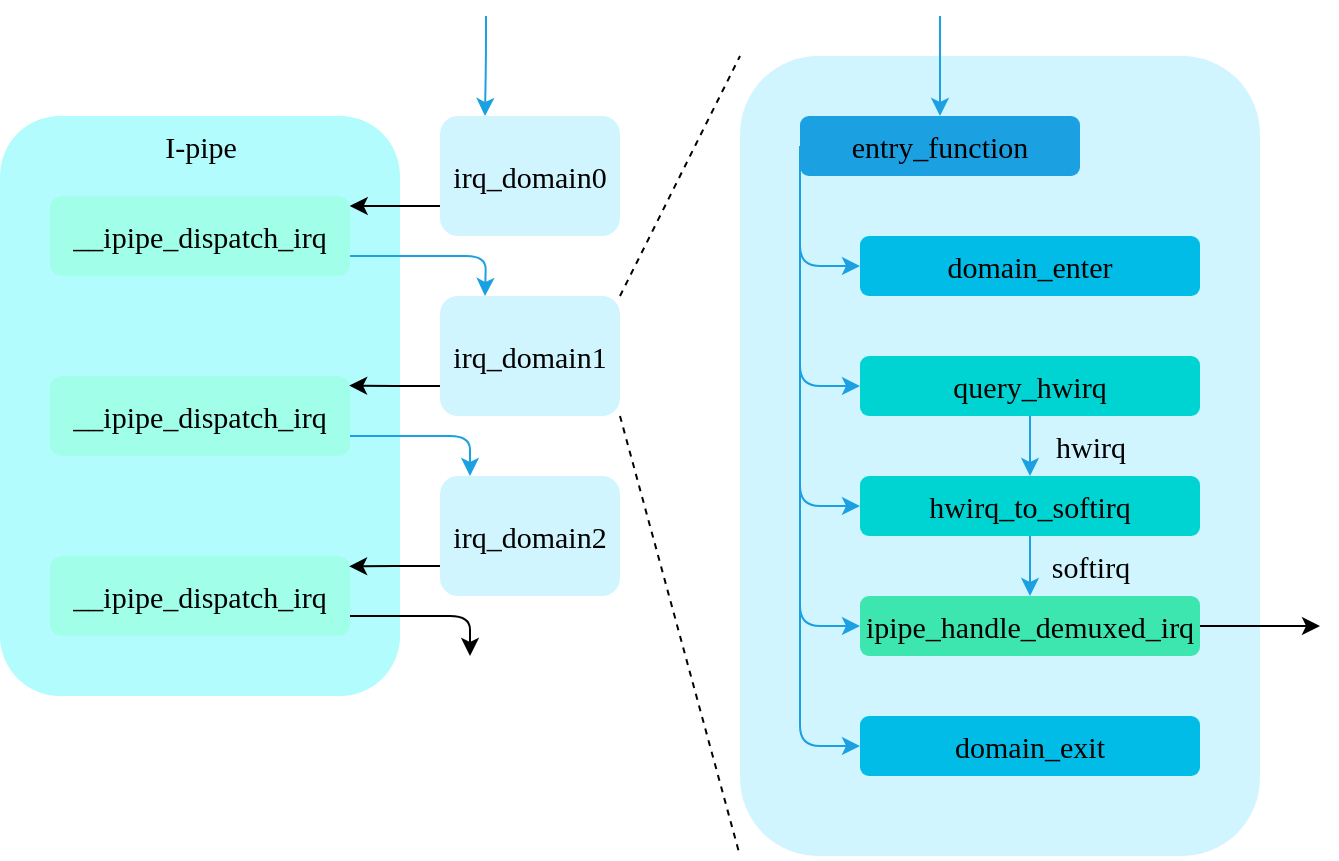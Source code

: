 <mxfile scale="1" border="0" disableSvgWarning="true" version="20.8.16" type="device"><diagram id="vnx4QcKmEqomslrF8-B6" name="Page-1"><mxGraphModel dx="668" dy="637" grid="1" gridSize="10" guides="1" tooltips="1" connect="1" arrows="1" fold="1" page="1" pageScale="1" pageWidth="827" pageHeight="1169" math="0" shadow="0"><root><mxCell id="0"/><mxCell id="1" parent="0"/><mxCell id="50" value="irq_domain0" style="rounded=1;whiteSpace=wrap;html=1;strokeColor=none;fontFamily=Times New Roman;fontSize=15;fillColor=#D0F5FF;" parent="1" vertex="1"><mxGeometry x="240" y="80" width="90" height="60" as="geometry"/></mxCell><mxCell id="51" value="irq_domain1" style="rounded=1;whiteSpace=wrap;html=1;strokeColor=none;fontFamily=Times New Roman;fontSize=15;fillColor=#D0F5FF;" parent="1" vertex="1"><mxGeometry x="240" y="170" width="90" height="60" as="geometry"/></mxCell><mxCell id="53" value="irq_domain2" style="rounded=1;whiteSpace=wrap;html=1;strokeColor=none;fontFamily=Times New Roman;fontSize=15;fillColor=#D0F5FF;" parent="1" vertex="1"><mxGeometry x="240" y="260" width="90" height="60" as="geometry"/></mxCell><mxCell id="55" value="" style="endArrow=none;dashed=1;html=1;strokeColor=#000000;fontFamily=Times New Roman;fontSize=15;entryX=0;entryY=0;entryDx=0;entryDy=0;exitX=1;exitY=0;exitDx=0;exitDy=0;" parent="1" source="51" target="44" edge="1"><mxGeometry width="50" height="50" relative="1" as="geometry"><mxPoint x="300" y="170" as="sourcePoint"/><mxPoint x="380" y="80" as="targetPoint"/></mxGeometry></mxCell><mxCell id="56" value="" style="endArrow=none;dashed=1;html=1;strokeColor=#000000;fontFamily=Times New Roman;fontSize=15;exitX=1;exitY=1;exitDx=0;exitDy=0;entryX=0;entryY=1;entryDx=0;entryDy=0;" parent="1" source="51" target="44" edge="1"><mxGeometry width="50" height="50" relative="1" as="geometry"><mxPoint x="230" y="470" as="sourcePoint"/><mxPoint x="380" y="460" as="targetPoint"/></mxGeometry></mxCell><mxCell id="60" style="edgeStyle=none;html=1;entryX=0.25;entryY=0;entryDx=0;entryDy=0;strokeColor=#1BA1E2;fontFamily=Times New Roman;fontSize=15;" parent="1" target="50" edge="1"><mxGeometry relative="1" as="geometry"><mxPoint x="263" y="30" as="sourcePoint"/><mxPoint x="160" y="75" as="targetPoint"/><Array as="points"><mxPoint x="263" y="50"/></Array></mxGeometry></mxCell><mxCell id="44" value="" style="rounded=1;whiteSpace=wrap;html=1;fontFamily=Times New Roman;fontSize=15;fillColor=#D0F5FF;strokeColor=none;" parent="1" vertex="1"><mxGeometry x="390" y="50" width="260" height="400" as="geometry"/></mxCell><mxCell id="_Ovb52pz9K4JdSFL8Mby-85" style="edgeStyle=orthogonalEdgeStyle;rounded=1;orthogonalLoop=1;jettySize=auto;html=1;exitX=0;exitY=0.5;exitDx=0;exitDy=0;entryX=0;entryY=0.5;entryDx=0;entryDy=0;strokeColor=#1BA1E2;fontFamily=Times New Roman;fontSize=15;" parent="1" source="2" target="_Ovb52pz9K4JdSFL8Mby-80" edge="1"><mxGeometry relative="1" as="geometry"><Array as="points"><mxPoint x="420" y="275"/></Array></mxGeometry></mxCell><mxCell id="2" value="entry_function" style="rounded=1;whiteSpace=wrap;html=1;fontFamily=Times New Roman;fontSize=15;strokeColor=none;fillColor=#1BA1E2;" parent="1" vertex="1"><mxGeometry x="420" y="80" width="140" height="30" as="geometry"/></mxCell><mxCell id="4" value="" style="endArrow=classic;html=1;fontFamily=Times New Roman;fontSize=15;entryX=0.5;entryY=0;entryDx=0;entryDy=0;strokeColor=#1BA1E2;" parent="1" target="2" edge="1"><mxGeometry width="50" height="50" relative="1" as="geometry"><mxPoint x="490" y="30" as="sourcePoint"/><mxPoint x="350" y="60" as="targetPoint"/></mxGeometry></mxCell><mxCell id="6" value="domain_enter" style="rounded=1;whiteSpace=wrap;html=1;fontFamily=Times New Roman;fontSize=15;strokeColor=none;fillColor=#00BCE6;" parent="1" vertex="1"><mxGeometry x="450" y="140" width="170" height="30" as="geometry"/></mxCell><mxCell id="7" value="domain_exit" style="rounded=1;whiteSpace=wrap;html=1;fontFamily=Times New Roman;fontSize=15;strokeColor=none;fillColor=#00BCE6;" parent="1" vertex="1"><mxGeometry x="450" y="380" width="170" height="30" as="geometry"/></mxCell><mxCell id="_Ovb52pz9K4JdSFL8Mby-82" style="edgeStyle=orthogonalEdgeStyle;rounded=0;orthogonalLoop=1;jettySize=auto;html=1;exitX=0.5;exitY=1;exitDx=0;exitDy=0;entryX=0.5;entryY=0;entryDx=0;entryDy=0;strokeColor=#1BA1E2;fontFamily=Times New Roman;fontSize=15;" parent="1" source="8" target="_Ovb52pz9K4JdSFL8Mby-80" edge="1"><mxGeometry relative="1" as="geometry"/></mxCell><mxCell id="8" value="query_hwirq" style="rounded=1;whiteSpace=wrap;html=1;fontFamily=Times New Roman;fontSize=15;fillColor=#00D4D3;strokeColor=none;" parent="1" vertex="1"><mxGeometry x="450" y="200" width="170" height="30" as="geometry"/></mxCell><mxCell id="9" value="" style="endArrow=classic;html=1;fontFamily=Times New Roman;fontSize=15;exitX=0;exitY=0.5;exitDx=0;exitDy=0;entryX=0;entryY=0.5;entryDx=0;entryDy=0;strokeColor=#1BA1E2;" parent="1" source="2" target="6" edge="1"><mxGeometry width="50" height="50" relative="1" as="geometry"><mxPoint x="390" y="180" as="sourcePoint"/><mxPoint x="440" y="130" as="targetPoint"/><Array as="points"><mxPoint x="420" y="155"/></Array></mxGeometry></mxCell><mxCell id="10" value="" style="endArrow=classic;html=1;fontFamily=Times New Roman;fontSize=15;exitX=0;exitY=0.5;exitDx=0;exitDy=0;entryX=0;entryY=0.5;entryDx=0;entryDy=0;strokeColor=#1BA1E2;" parent="1" source="2" target="8" edge="1"><mxGeometry width="50" height="50" relative="1" as="geometry"><mxPoint x="350" y="270" as="sourcePoint"/><mxPoint x="400" y="220" as="targetPoint"/><Array as="points"><mxPoint x="420" y="215"/></Array></mxGeometry></mxCell><mxCell id="_Ovb52pz9K4JdSFL8Mby-69" style="edgeStyle=orthogonalEdgeStyle;rounded=0;orthogonalLoop=1;jettySize=auto;html=1;exitX=1;exitY=0.5;exitDx=0;exitDy=0;strokeColor=#000000;" parent="1" source="13" edge="1"><mxGeometry relative="1" as="geometry"><mxPoint x="680" y="335" as="targetPoint"/></mxGeometry></mxCell><mxCell id="13" value="ipipe_handle_demuxed_irq" style="rounded=1;whiteSpace=wrap;html=1;fontFamily=Times New Roman;fontSize=15;fillColor=#3EE6AF;strokeColor=none;" parent="1" vertex="1"><mxGeometry x="450" y="320" width="170" height="30" as="geometry"/></mxCell><mxCell id="16" value="" style="endArrow=classic;html=1;fontFamily=Times New Roman;fontSize=15;exitX=0;exitY=0.5;exitDx=0;exitDy=0;entryX=0;entryY=0.5;entryDx=0;entryDy=0;strokeColor=#1BA1E2;" parent="1" source="2" target="13" edge="1"><mxGeometry width="50" height="50" relative="1" as="geometry"><mxPoint x="360" y="320" as="sourcePoint"/><mxPoint x="410" y="270" as="targetPoint"/><Array as="points"><mxPoint x="420" y="335"/></Array></mxGeometry></mxCell><mxCell id="42" value="" style="endArrow=classic;html=1;fontFamily=Times New Roman;fontSize=15;exitX=0;exitY=0.5;exitDx=0;exitDy=0;entryX=0;entryY=0.5;entryDx=0;entryDy=0;strokeColor=#1BA1E2;" parent="1" source="2" target="7" edge="1"><mxGeometry width="50" height="50" relative="1" as="geometry"><mxPoint x="360" y="210" as="sourcePoint"/><mxPoint x="410" y="160" as="targetPoint"/><Array as="points"><mxPoint x="420" y="395"/></Array></mxGeometry></mxCell><mxCell id="_Ovb52pz9K4JdSFL8Mby-63" value="" style="rounded=1;whiteSpace=wrap;html=1;strokeColor=none;fontFamily=Times New Roman;fontSize=15;fillColor=#B2FCFD;" parent="1" vertex="1"><mxGeometry x="20" y="80" width="200" height="290" as="geometry"/></mxCell><mxCell id="_Ovb52pz9K4JdSFL8Mby-66" style="edgeStyle=none;html=1;entryX=0.25;entryY=0;entryDx=0;entryDy=0;strokeColor=#1BA1E2;fontFamily=Times New Roman;fontSize=15;exitX=1;exitY=0.75;exitDx=0;exitDy=0;" parent="1" source="_Ovb52pz9K4JdSFL8Mby-74" target="51" edge="1"><mxGeometry relative="1" as="geometry"><mxPoint x="260" y="120" as="sourcePoint"/><mxPoint x="260" y="170" as="targetPoint"/><Array as="points"><mxPoint x="263" y="150"/></Array></mxGeometry></mxCell><mxCell id="_Ovb52pz9K4JdSFL8Mby-70" style="edgeStyle=none;html=1;entryX=0.25;entryY=0;entryDx=0;entryDy=0;strokeColor=#1BA1E2;fontFamily=Times New Roman;fontSize=15;exitX=1;exitY=0.75;exitDx=0;exitDy=0;" parent="1" source="_Ovb52pz9K4JdSFL8Mby-75" edge="1"><mxGeometry relative="1" as="geometry"><mxPoint x="220" y="240.08" as="sourcePoint"/><mxPoint x="255" y="260" as="targetPoint"/><Array as="points"><mxPoint x="255" y="240"/></Array></mxGeometry></mxCell><mxCell id="_Ovb52pz9K4JdSFL8Mby-74" value="__ipipe_dispatch_irq" style="rounded=1;whiteSpace=wrap;html=1;fontFamily=Times New Roman;fontSize=15;fillColor=#A1FFE9;strokeColor=none;" parent="1" vertex="1"><mxGeometry x="45" y="120" width="150" height="40" as="geometry"/></mxCell><mxCell id="_Ovb52pz9K4JdSFL8Mby-65" style="edgeStyle=orthogonalEdgeStyle;rounded=0;orthogonalLoop=1;jettySize=auto;html=1;exitX=0;exitY=0.75;exitDx=0;exitDy=0;entryX=0.999;entryY=0.125;entryDx=0;entryDy=0;entryPerimeter=0;" parent="1" source="50" target="_Ovb52pz9K4JdSFL8Mby-74" edge="1"><mxGeometry relative="1" as="geometry"/></mxCell><mxCell id="_Ovb52pz9K4JdSFL8Mby-75" value="__ipipe_dispatch_irq" style="rounded=1;whiteSpace=wrap;html=1;fontFamily=Times New Roman;fontSize=15;fillColor=#A1FFE9;strokeColor=none;" parent="1" vertex="1"><mxGeometry x="45" y="210" width="150" height="40" as="geometry"/></mxCell><mxCell id="_Ovb52pz9K4JdSFL8Mby-68" style="edgeStyle=orthogonalEdgeStyle;rounded=0;orthogonalLoop=1;jettySize=auto;html=1;exitX=0;exitY=0.75;exitDx=0;exitDy=0;entryX=0.997;entryY=0.12;entryDx=0;entryDy=0;entryPerimeter=0;" parent="1" source="51" target="_Ovb52pz9K4JdSFL8Mby-75" edge="1"><mxGeometry relative="1" as="geometry"/></mxCell><mxCell id="_Ovb52pz9K4JdSFL8Mby-76" value="__ipipe_dispatch_irq" style="rounded=1;whiteSpace=wrap;html=1;fontFamily=Times New Roman;fontSize=15;fillColor=#A1FFE9;strokeColor=none;" parent="1" vertex="1"><mxGeometry x="45" y="300" width="150" height="40" as="geometry"/></mxCell><mxCell id="_Ovb52pz9K4JdSFL8Mby-72" style="edgeStyle=orthogonalEdgeStyle;rounded=0;orthogonalLoop=1;jettySize=auto;html=1;exitX=0;exitY=0.75;exitDx=0;exitDy=0;strokeColor=#000000;entryX=0.997;entryY=0.129;entryDx=0;entryDy=0;entryPerimeter=0;" parent="1" source="53" target="_Ovb52pz9K4JdSFL8Mby-76" edge="1"><mxGeometry relative="1" as="geometry"><mxPoint x="230" y="305.2" as="targetPoint"/></mxGeometry></mxCell><mxCell id="_Ovb52pz9K4JdSFL8Mby-77" value="I-pipe" style="text;html=1;align=center;verticalAlign=middle;resizable=0;points=[];autosize=1;strokeColor=none;fillColor=none;fontFamily=Times New Roman;fontSize=15;" parent="1" vertex="1"><mxGeometry x="90" y="80" width="60" height="30" as="geometry"/></mxCell><mxCell id="_Ovb52pz9K4JdSFL8Mby-78" style="edgeStyle=none;html=1;entryX=0.25;entryY=0;entryDx=0;entryDy=0;strokeColor=#000000;fontFamily=Times New Roman;fontSize=15;exitX=1;exitY=0.75;exitDx=0;exitDy=0;" parent="1" edge="1"><mxGeometry relative="1" as="geometry"><mxPoint x="195" y="330" as="sourcePoint"/><mxPoint x="255" y="350" as="targetPoint"/><Array as="points"><mxPoint x="255" y="330"/></Array></mxGeometry></mxCell><mxCell id="_Ovb52pz9K4JdSFL8Mby-79" value="hwirq" style="text;html=1;align=center;verticalAlign=middle;resizable=0;points=[];autosize=1;strokeColor=none;fillColor=none;fontSize=15;fontFamily=Times New Roman;" parent="1" vertex="1"><mxGeometry x="535" y="230" width="60" height="30" as="geometry"/></mxCell><mxCell id="_Ovb52pz9K4JdSFL8Mby-83" style="edgeStyle=orthogonalEdgeStyle;rounded=0;orthogonalLoop=1;jettySize=auto;html=1;exitX=0.5;exitY=1;exitDx=0;exitDy=0;entryX=0.5;entryY=0;entryDx=0;entryDy=0;strokeColor=#1BA1E2;fontFamily=Times New Roman;fontSize=15;" parent="1" source="_Ovb52pz9K4JdSFL8Mby-80" target="13" edge="1"><mxGeometry relative="1" as="geometry"/></mxCell><mxCell id="_Ovb52pz9K4JdSFL8Mby-80" value="hwirq_to_softirq" style="rounded=1;whiteSpace=wrap;html=1;fontFamily=Times New Roman;fontSize=15;fillColor=#00D4D3;strokeColor=none;" parent="1" vertex="1"><mxGeometry x="450" y="260" width="170" height="30" as="geometry"/></mxCell><mxCell id="_Ovb52pz9K4JdSFL8Mby-84" value="softirq" style="text;html=1;align=center;verticalAlign=middle;resizable=0;points=[];autosize=1;strokeColor=none;fillColor=none;fontSize=15;fontFamily=Times New Roman;" parent="1" vertex="1"><mxGeometry x="535" y="290" width="60" height="30" as="geometry"/></mxCell></root></mxGraphModel></diagram></mxfile>